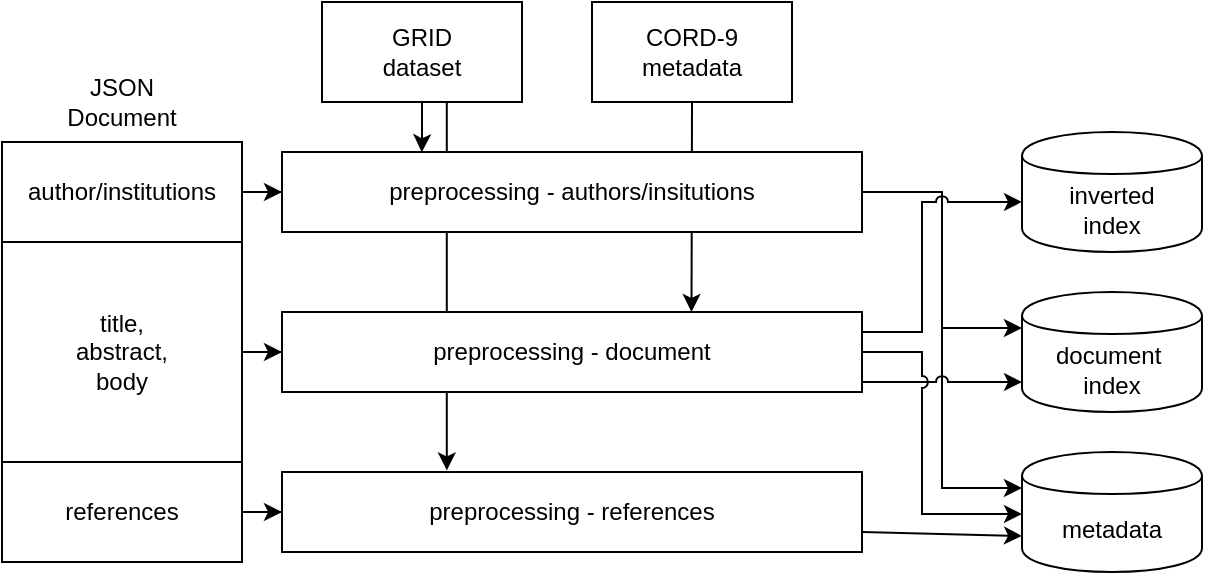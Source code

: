 <mxfile version="13.3.9" type="device"><diagram id="Ej4BszkvK87pJihniya0" name="Page-1"><mxGraphModel dx="687" dy="401" grid="1" gridSize="10" guides="1" tooltips="1" connect="1" arrows="1" fold="1" page="1" pageScale="1" pageWidth="850" pageHeight="1100" math="0" shadow="0"><root><mxCell id="0"/><mxCell id="1" parent="0"/><mxCell id="I9-NuYpQeqHCZ20AK0uI-1" value="" style="rounded=0;whiteSpace=wrap;html=1;" vertex="1" parent="1"><mxGeometry x="80" y="230" width="120" height="210" as="geometry"/></mxCell><mxCell id="I9-NuYpQeqHCZ20AK0uI-15" value="" style="edgeStyle=orthogonalEdgeStyle;rounded=0;orthogonalLoop=1;jettySize=auto;html=1;" edge="1" parent="1" source="I9-NuYpQeqHCZ20AK0uI-2" target="I9-NuYpQeqHCZ20AK0uI-6"><mxGeometry relative="1" as="geometry"/></mxCell><mxCell id="I9-NuYpQeqHCZ20AK0uI-2" value="title,&lt;br&gt;abstract,&lt;br&gt;body" style="rounded=0;whiteSpace=wrap;html=1;" vertex="1" parent="1"><mxGeometry x="80" y="280" width="120" height="110" as="geometry"/></mxCell><mxCell id="I9-NuYpQeqHCZ20AK0uI-14" value="" style="edgeStyle=orthogonalEdgeStyle;rounded=0;orthogonalLoop=1;jettySize=auto;html=1;" edge="1" parent="1" source="I9-NuYpQeqHCZ20AK0uI-3" target="I9-NuYpQeqHCZ20AK0uI-5"><mxGeometry relative="1" as="geometry"/></mxCell><mxCell id="I9-NuYpQeqHCZ20AK0uI-3" value="author/institutions" style="rounded=0;whiteSpace=wrap;html=1;" vertex="1" parent="1"><mxGeometry x="80" y="230" width="120" height="50" as="geometry"/></mxCell><mxCell id="I9-NuYpQeqHCZ20AK0uI-16" value="" style="edgeStyle=orthogonalEdgeStyle;rounded=0;orthogonalLoop=1;jettySize=auto;html=1;" edge="1" parent="1" source="I9-NuYpQeqHCZ20AK0uI-4" target="I9-NuYpQeqHCZ20AK0uI-7"><mxGeometry relative="1" as="geometry"/></mxCell><mxCell id="I9-NuYpQeqHCZ20AK0uI-4" value="references" style="rounded=0;whiteSpace=wrap;html=1;" vertex="1" parent="1"><mxGeometry x="80" y="390" width="120" height="50" as="geometry"/></mxCell><mxCell id="I9-NuYpQeqHCZ20AK0uI-7" value="preprocessing - references" style="rounded=0;whiteSpace=wrap;html=1;" vertex="1" parent="1"><mxGeometry x="220" y="395" width="290" height="40" as="geometry"/></mxCell><mxCell id="I9-NuYpQeqHCZ20AK0uI-8" value="JSON Document" style="text;html=1;strokeColor=none;fillColor=none;align=center;verticalAlign=middle;whiteSpace=wrap;rounded=0;" vertex="1" parent="1"><mxGeometry x="120" y="200" width="40" height="20" as="geometry"/></mxCell><mxCell id="I9-NuYpQeqHCZ20AK0uI-12" style="edgeStyle=orthogonalEdgeStyle;rounded=0;orthogonalLoop=1;jettySize=auto;html=1;entryX=0.241;entryY=0.003;entryDx=0;entryDy=0;entryPerimeter=0;" edge="1" parent="1" source="I9-NuYpQeqHCZ20AK0uI-9" target="I9-NuYpQeqHCZ20AK0uI-5"><mxGeometry relative="1" as="geometry"/></mxCell><mxCell id="I9-NuYpQeqHCZ20AK0uI-13" style="edgeStyle=orthogonalEdgeStyle;rounded=0;orthogonalLoop=1;jettySize=auto;html=1;entryX=0.284;entryY=-0.02;entryDx=0;entryDy=0;entryPerimeter=0;" edge="1" parent="1" source="I9-NuYpQeqHCZ20AK0uI-9" target="I9-NuYpQeqHCZ20AK0uI-7"><mxGeometry relative="1" as="geometry"><Array as="points"><mxPoint x="302" y="394"/></Array></mxGeometry></mxCell><mxCell id="I9-NuYpQeqHCZ20AK0uI-9" value="GRID &lt;br&gt;dataset" style="rounded=0;whiteSpace=wrap;html=1;" vertex="1" parent="1"><mxGeometry x="240" y="160" width="100" height="50" as="geometry"/></mxCell><mxCell id="I9-NuYpQeqHCZ20AK0uI-32" style="edgeStyle=orthogonalEdgeStyle;rounded=0;jumpStyle=arc;orthogonalLoop=1;jettySize=auto;html=1;entryX=0.706;entryY=0;entryDx=0;entryDy=0;entryPerimeter=0;" edge="1" parent="1" source="I9-NuYpQeqHCZ20AK0uI-10" target="I9-NuYpQeqHCZ20AK0uI-6"><mxGeometry relative="1" as="geometry"><Array as="points"/></mxGeometry></mxCell><mxCell id="I9-NuYpQeqHCZ20AK0uI-10" value="CORD-9 metadata" style="rounded=0;whiteSpace=wrap;html=1;" vertex="1" parent="1"><mxGeometry x="375" y="160" width="100" height="50" as="geometry"/></mxCell><mxCell id="I9-NuYpQeqHCZ20AK0uI-27" style="edgeStyle=orthogonalEdgeStyle;rounded=0;orthogonalLoop=1;jettySize=auto;html=1;entryX=0;entryY=0.3;entryDx=0;entryDy=0;" edge="1" parent="1" source="I9-NuYpQeqHCZ20AK0uI-5" target="I9-NuYpQeqHCZ20AK0uI-20"><mxGeometry relative="1" as="geometry"/></mxCell><mxCell id="I9-NuYpQeqHCZ20AK0uI-29" style="edgeStyle=orthogonalEdgeStyle;rounded=0;orthogonalLoop=1;jettySize=auto;html=1;entryX=0;entryY=0.3;entryDx=0;entryDy=0;" edge="1" parent="1" source="I9-NuYpQeqHCZ20AK0uI-5" target="I9-NuYpQeqHCZ20AK0uI-19"><mxGeometry relative="1" as="geometry"/></mxCell><mxCell id="I9-NuYpQeqHCZ20AK0uI-5" value="preprocessing - authors/insitutions" style="rounded=0;whiteSpace=wrap;html=1;" vertex="1" parent="1"><mxGeometry x="220" y="235" width="290" height="40" as="geometry"/></mxCell><mxCell id="I9-NuYpQeqHCZ20AK0uI-28" style="edgeStyle=orthogonalEdgeStyle;rounded=0;orthogonalLoop=1;jettySize=auto;html=1;jumpStyle=arc;" edge="1" parent="1" source="I9-NuYpQeqHCZ20AK0uI-6" target="I9-NuYpQeqHCZ20AK0uI-19"><mxGeometry relative="1" as="geometry"><Array as="points"><mxPoint x="570" y="350"/><mxPoint x="570" y="350"/></Array></mxGeometry></mxCell><mxCell id="I9-NuYpQeqHCZ20AK0uI-30" style="edgeStyle=orthogonalEdgeStyle;rounded=0;orthogonalLoop=1;jettySize=auto;html=1;entryX=0;entryY=0.583;entryDx=0;entryDy=0;jumpStyle=arc;entryPerimeter=0;exitX=1;exitY=0.25;exitDx=0;exitDy=0;" edge="1" parent="1" source="I9-NuYpQeqHCZ20AK0uI-6" target="I9-NuYpQeqHCZ20AK0uI-17"><mxGeometry relative="1" as="geometry"><Array as="points"><mxPoint x="540" y="325"/><mxPoint x="540" y="260"/></Array></mxGeometry></mxCell><mxCell id="I9-NuYpQeqHCZ20AK0uI-6" value="preprocessing - document" style="rounded=0;whiteSpace=wrap;html=1;" vertex="1" parent="1"><mxGeometry x="220" y="315" width="290" height="40" as="geometry"/></mxCell><mxCell id="I9-NuYpQeqHCZ20AK0uI-17" value="inverted&lt;br&gt;index" style="shape=cylinder;whiteSpace=wrap;html=1;boundedLbl=1;backgroundOutline=1;" vertex="1" parent="1"><mxGeometry x="590" y="225" width="90" height="60" as="geometry"/></mxCell><mxCell id="I9-NuYpQeqHCZ20AK0uI-19" value="document&amp;nbsp;&lt;br&gt;index" style="shape=cylinder;whiteSpace=wrap;html=1;boundedLbl=1;backgroundOutline=1;" vertex="1" parent="1"><mxGeometry x="590" y="305" width="90" height="60" as="geometry"/></mxCell><mxCell id="I9-NuYpQeqHCZ20AK0uI-20" value="metadata" style="shape=cylinder;whiteSpace=wrap;html=1;boundedLbl=1;backgroundOutline=1;" vertex="1" parent="1"><mxGeometry x="590" y="385" width="90" height="60" as="geometry"/></mxCell><mxCell id="I9-NuYpQeqHCZ20AK0uI-24" value="" style="endArrow=classic;html=1;entryX=0;entryY=0.7;entryDx=0;entryDy=0;exitX=1;exitY=0.75;exitDx=0;exitDy=0;" edge="1" parent="1" source="I9-NuYpQeqHCZ20AK0uI-7" target="I9-NuYpQeqHCZ20AK0uI-20"><mxGeometry width="50" height="50" relative="1" as="geometry"><mxPoint x="520" y="410" as="sourcePoint"/><mxPoint x="570" y="360" as="targetPoint"/></mxGeometry></mxCell><mxCell id="I9-NuYpQeqHCZ20AK0uI-26" value="" style="endArrow=classic;html=1;entryX=0;entryY=0.7;entryDx=0;entryDy=0;exitX=1;exitY=0.5;exitDx=0;exitDy=0;rounded=0;jumpStyle=arc;" edge="1" parent="1" source="I9-NuYpQeqHCZ20AK0uI-6"><mxGeometry width="50" height="50" relative="1" as="geometry"><mxPoint x="510" y="414" as="sourcePoint"/><mxPoint x="590" y="416" as="targetPoint"/><Array as="points"><mxPoint x="540" y="335"/><mxPoint x="540" y="416"/></Array></mxGeometry></mxCell></root></mxGraphModel></diagram></mxfile>